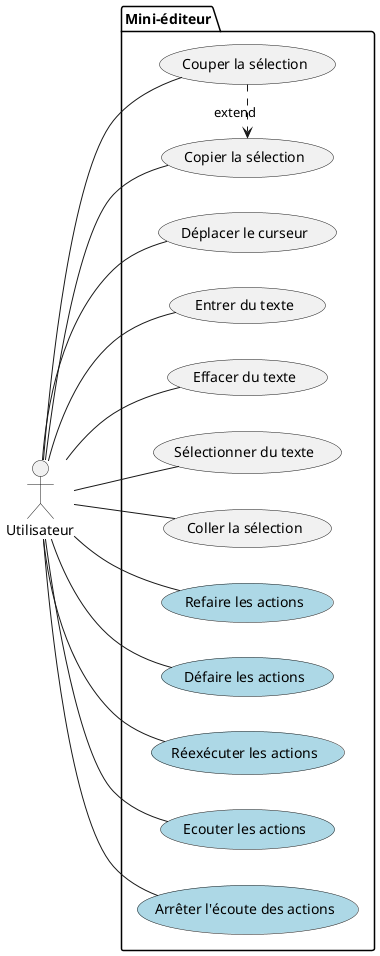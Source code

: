 @startuml cas-utilisation
left to right direction
Actor Utilisateur
package "Mini-éditeur" {
  (Couper la sélection) .> (Copier la sélection) : extend
  Utilisateur -- (Couper la sélection)
  Utilisateur -- (Copier la sélection)
  Utilisateur -- (Déplacer le curseur)
  Utilisateur -- (Entrer du texte)
  Utilisateur -- (Effacer du texte)
  Utilisateur -- (Sélectionner du texte)
  Utilisateur -- (Coller la sélection)

  (Refaire les actions) #LightBlue
  Utilisateur -- (Refaire les actions)

  (Défaire les actions) #LightBlue
  Utilisateur -- (Défaire les actions)

  (Réexécuter les actions) #LightBlue
  Utilisateur -- (Réexécuter les actions)

  (Ecouter les actions) #LightBlue
  Utilisateur -- (Ecouter les actions)

  (Arrêter l'écoute des actions) #LightBlue
  Utilisateur -- (Arrêter l'écoute des actions)
}
@enduml